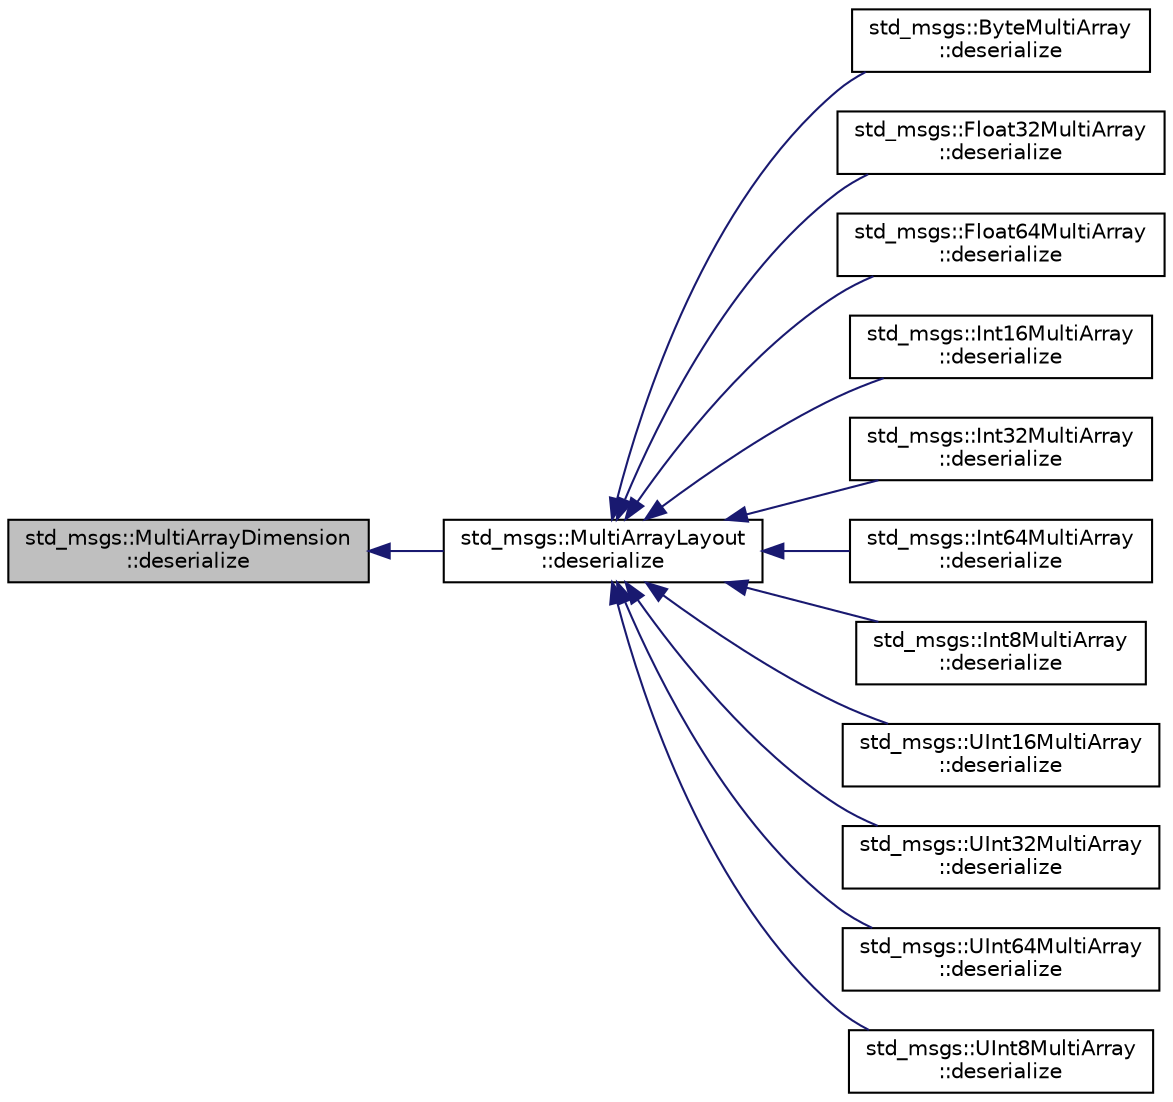 digraph "std_msgs::MultiArrayDimension::deserialize"
{
  edge [fontname="Helvetica",fontsize="10",labelfontname="Helvetica",labelfontsize="10"];
  node [fontname="Helvetica",fontsize="10",shape=record];
  rankdir="LR";
  Node1 [label="std_msgs::MultiArrayDimension\l::deserialize",height=0.2,width=0.4,color="black", fillcolor="grey75", style="filled" fontcolor="black"];
  Node1 -> Node2 [dir="back",color="midnightblue",fontsize="10",style="solid",fontname="Helvetica"];
  Node2 [label="std_msgs::MultiArrayLayout\l::deserialize",height=0.2,width=0.4,color="black", fillcolor="white", style="filled",URL="$classstd__msgs_1_1_multi_array_layout.html#aa612a3e458dc024c8c9c737128f76c2f"];
  Node2 -> Node3 [dir="back",color="midnightblue",fontsize="10",style="solid",fontname="Helvetica"];
  Node3 [label="std_msgs::ByteMultiArray\l::deserialize",height=0.2,width=0.4,color="black", fillcolor="white", style="filled",URL="$classstd__msgs_1_1_byte_multi_array.html#a41034365b5089cf58eceab8e3a52c8ce"];
  Node2 -> Node4 [dir="back",color="midnightblue",fontsize="10",style="solid",fontname="Helvetica"];
  Node4 [label="std_msgs::Float32MultiArray\l::deserialize",height=0.2,width=0.4,color="black", fillcolor="white", style="filled",URL="$classstd__msgs_1_1_float32_multi_array.html#a5c704cc8b068049d1d79ea195f0a9b45"];
  Node2 -> Node5 [dir="back",color="midnightblue",fontsize="10",style="solid",fontname="Helvetica"];
  Node5 [label="std_msgs::Float64MultiArray\l::deserialize",height=0.2,width=0.4,color="black", fillcolor="white", style="filled",URL="$classstd__msgs_1_1_float64_multi_array.html#af04e5dc1b31eba5dc3e1ad21efbc2dcb"];
  Node2 -> Node6 [dir="back",color="midnightblue",fontsize="10",style="solid",fontname="Helvetica"];
  Node6 [label="std_msgs::Int16MultiArray\l::deserialize",height=0.2,width=0.4,color="black", fillcolor="white", style="filled",URL="$classstd__msgs_1_1_int16_multi_array.html#a7fd4758b156c8cd9f84e7204b5f851fe"];
  Node2 -> Node7 [dir="back",color="midnightblue",fontsize="10",style="solid",fontname="Helvetica"];
  Node7 [label="std_msgs::Int32MultiArray\l::deserialize",height=0.2,width=0.4,color="black", fillcolor="white", style="filled",URL="$classstd__msgs_1_1_int32_multi_array.html#a39a2b5b5002fae48679674868a4bb9c0"];
  Node2 -> Node8 [dir="back",color="midnightblue",fontsize="10",style="solid",fontname="Helvetica"];
  Node8 [label="std_msgs::Int64MultiArray\l::deserialize",height=0.2,width=0.4,color="black", fillcolor="white", style="filled",URL="$classstd__msgs_1_1_int64_multi_array.html#af92690c6da782cab892bec716ad0c153"];
  Node2 -> Node9 [dir="back",color="midnightblue",fontsize="10",style="solid",fontname="Helvetica"];
  Node9 [label="std_msgs::Int8MultiArray\l::deserialize",height=0.2,width=0.4,color="black", fillcolor="white", style="filled",URL="$classstd__msgs_1_1_int8_multi_array.html#a7aa1e3df9dfdf204e80c77070d60511d"];
  Node2 -> Node10 [dir="back",color="midnightblue",fontsize="10",style="solid",fontname="Helvetica"];
  Node10 [label="std_msgs::UInt16MultiArray\l::deserialize",height=0.2,width=0.4,color="black", fillcolor="white", style="filled",URL="$classstd__msgs_1_1_u_int16_multi_array.html#a042979987cc011e236f7dd089f9d44d5"];
  Node2 -> Node11 [dir="back",color="midnightblue",fontsize="10",style="solid",fontname="Helvetica"];
  Node11 [label="std_msgs::UInt32MultiArray\l::deserialize",height=0.2,width=0.4,color="black", fillcolor="white", style="filled",URL="$classstd__msgs_1_1_u_int32_multi_array.html#a87177bced4e82a37852d67507d74b525"];
  Node2 -> Node12 [dir="back",color="midnightblue",fontsize="10",style="solid",fontname="Helvetica"];
  Node12 [label="std_msgs::UInt64MultiArray\l::deserialize",height=0.2,width=0.4,color="black", fillcolor="white", style="filled",URL="$classstd__msgs_1_1_u_int64_multi_array.html#a41c785cd8bc21e77e830e829b6162fbb"];
  Node2 -> Node13 [dir="back",color="midnightblue",fontsize="10",style="solid",fontname="Helvetica"];
  Node13 [label="std_msgs::UInt8MultiArray\l::deserialize",height=0.2,width=0.4,color="black", fillcolor="white", style="filled",URL="$classstd__msgs_1_1_u_int8_multi_array.html#ada20894a020ead6785c0513a2c491a59"];
}
